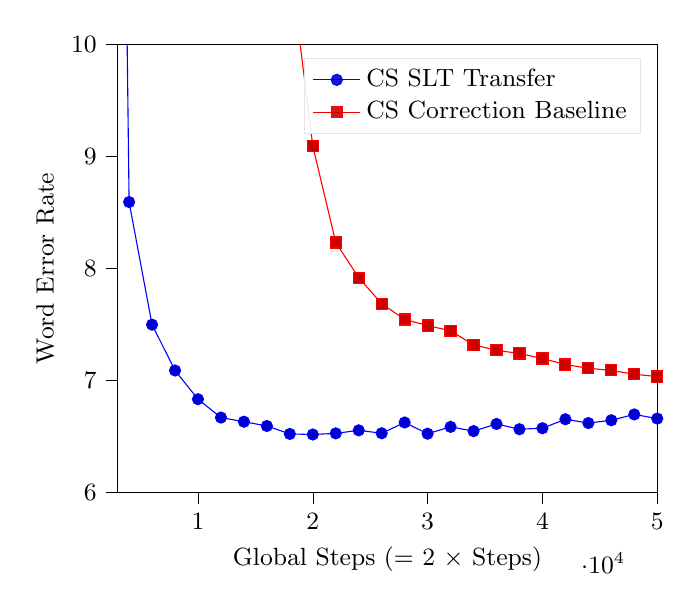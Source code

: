 \begin{tikzpicture}
\small
\begin{axis}[
legend cell align={left},
legend pos=north east,
legend style={fill opacity=0.9, draw opacity=1, text opacity=1, draw=white!90.0!black},
tick align=outside,
tick pos=left,
x grid style={white!69.02!black},
xlabel={Global Steps (= 2 $\times$ Steps)},
xmin=3000, xmax=50000,
xtick style={color=black},
y grid style={white!69.02!black},
ylabel={Word Error Rate},
ymin=6, ymax=10,
ytick style={color=black}
]
\addplot 
table {
0 104.642
2000 25.355
4000 8.592
6000 7.498
8000 7.089
10000 6.833
12000 6.669
14000 6.632
16000 6.594
18000 6.523
20000 6.518
22000 6.528
24000 6.555
26000 6.529
28000 6.625
30000 6.525
32000 6.586
34000 6.548
36000 6.612
38000 6.565
40000 6.574
42000 6.654
44000 6.62
46000 6.645
48000 6.697
50000 6.66
52000 6.67
54000 6.641
56000 6.666
58000 6.699
60000 6.71
62000 6.705
64000 6.718
66000 6.731
};
\addlegendentry{CS SLT Transfer}

\addplot 
table {
2000 96.727
4000 93.959
6000 91.021
8000 88.447
10000 56.338
12000 39.31
14000 27.756
16000 15.646
18000 10.741
20000 9.092
22000 8.231
24000 7.917
26000 7.685
28000 7.544
30000 7.49
32000 7.443
34000 7.318
36000 7.269
38000 7.241
40000 7.196
42000 7.142
44000 7.109
46000 7.09
48000 7.055
50000 7.035
52000 6.946
54000 7.051
56000 7.06
58000 7.027
};
\addlegendentry{CS Correction Baseline}
\end{axis}
\end{tikzpicture}
